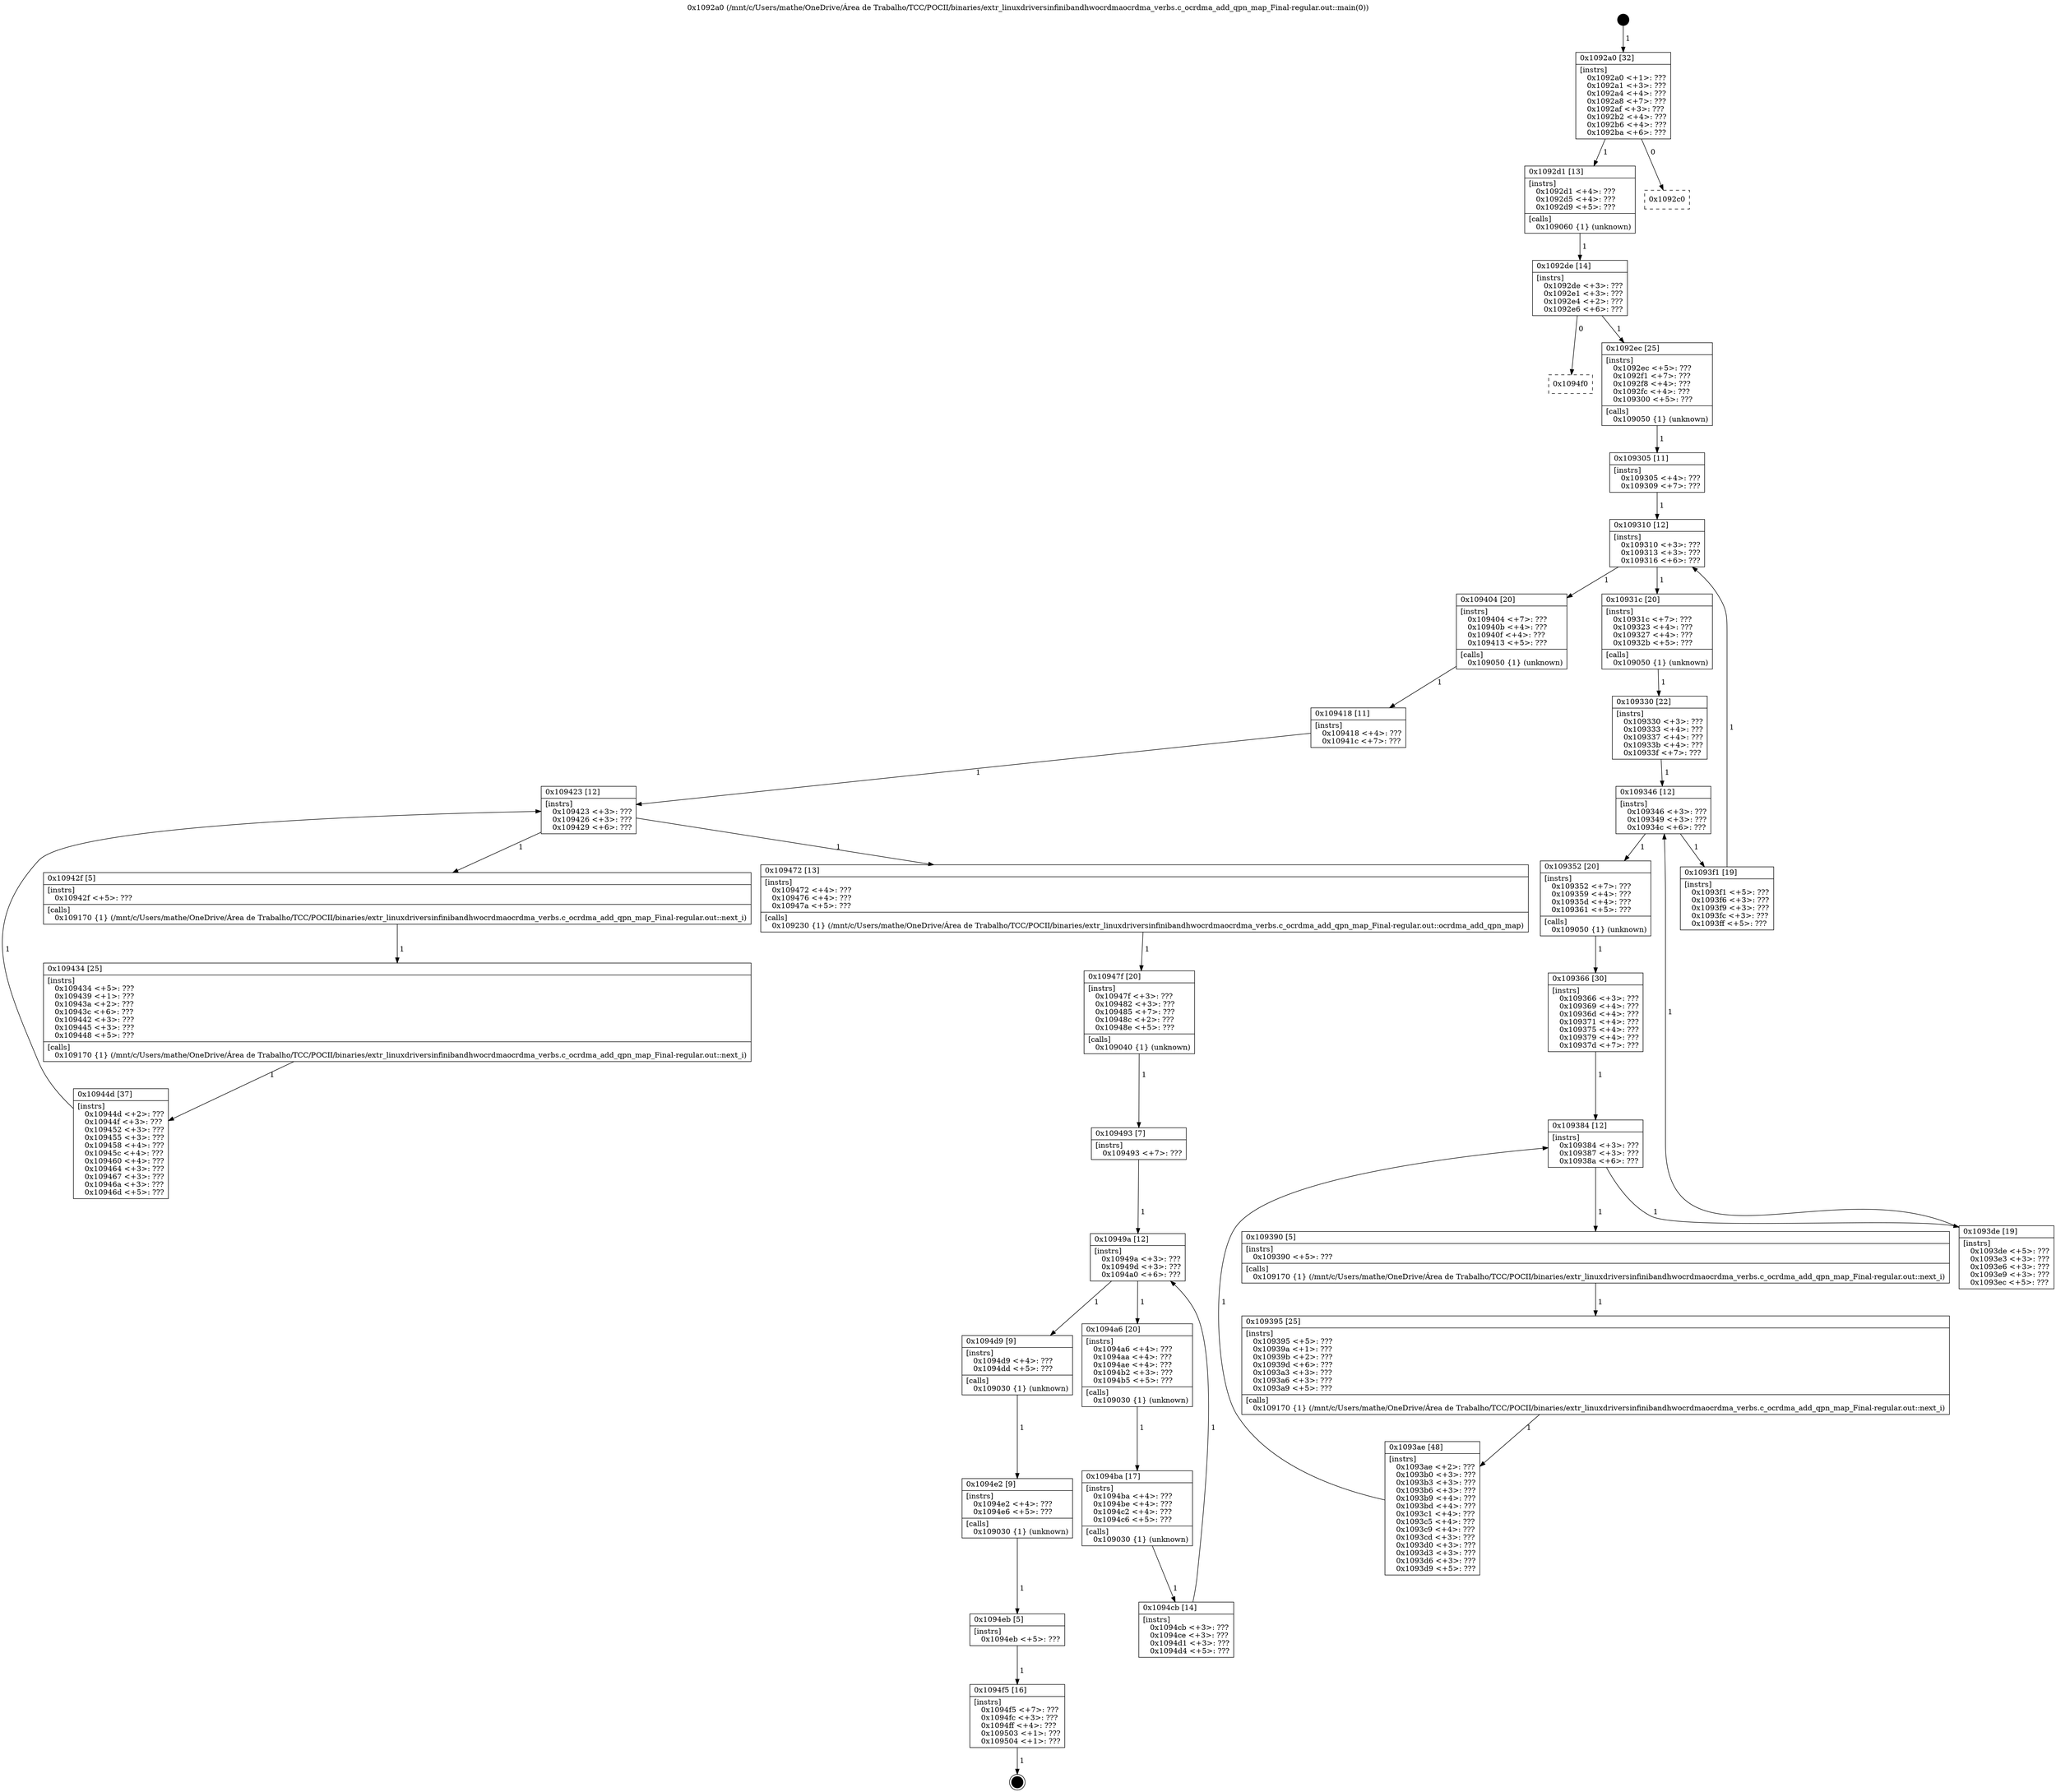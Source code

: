 digraph "0x1092a0" {
  label = "0x1092a0 (/mnt/c/Users/mathe/OneDrive/Área de Trabalho/TCC/POCII/binaries/extr_linuxdriversinfinibandhwocrdmaocrdma_verbs.c_ocrdma_add_qpn_map_Final-regular.out::main(0))"
  labelloc = "t"
  node[shape=record]

  Entry [label="",width=0.3,height=0.3,shape=circle,fillcolor=black,style=filled]
  "0x1092a0" [label="{
     0x1092a0 [32]\l
     | [instrs]\l
     &nbsp;&nbsp;0x1092a0 \<+1\>: ???\l
     &nbsp;&nbsp;0x1092a1 \<+3\>: ???\l
     &nbsp;&nbsp;0x1092a4 \<+4\>: ???\l
     &nbsp;&nbsp;0x1092a8 \<+7\>: ???\l
     &nbsp;&nbsp;0x1092af \<+3\>: ???\l
     &nbsp;&nbsp;0x1092b2 \<+4\>: ???\l
     &nbsp;&nbsp;0x1092b6 \<+4\>: ???\l
     &nbsp;&nbsp;0x1092ba \<+6\>: ???\l
  }"]
  "0x1092d1" [label="{
     0x1092d1 [13]\l
     | [instrs]\l
     &nbsp;&nbsp;0x1092d1 \<+4\>: ???\l
     &nbsp;&nbsp;0x1092d5 \<+4\>: ???\l
     &nbsp;&nbsp;0x1092d9 \<+5\>: ???\l
     | [calls]\l
     &nbsp;&nbsp;0x109060 \{1\} (unknown)\l
  }"]
  "0x1092c0" [label="{
     0x1092c0\l
  }", style=dashed]
  "0x1092de" [label="{
     0x1092de [14]\l
     | [instrs]\l
     &nbsp;&nbsp;0x1092de \<+3\>: ???\l
     &nbsp;&nbsp;0x1092e1 \<+3\>: ???\l
     &nbsp;&nbsp;0x1092e4 \<+2\>: ???\l
     &nbsp;&nbsp;0x1092e6 \<+6\>: ???\l
  }"]
  "0x1094f0" [label="{
     0x1094f0\l
  }", style=dashed]
  "0x1092ec" [label="{
     0x1092ec [25]\l
     | [instrs]\l
     &nbsp;&nbsp;0x1092ec \<+5\>: ???\l
     &nbsp;&nbsp;0x1092f1 \<+7\>: ???\l
     &nbsp;&nbsp;0x1092f8 \<+4\>: ???\l
     &nbsp;&nbsp;0x1092fc \<+4\>: ???\l
     &nbsp;&nbsp;0x109300 \<+5\>: ???\l
     | [calls]\l
     &nbsp;&nbsp;0x109050 \{1\} (unknown)\l
  }"]
  Exit [label="",width=0.3,height=0.3,shape=circle,fillcolor=black,style=filled,peripheries=2]
  "0x109310" [label="{
     0x109310 [12]\l
     | [instrs]\l
     &nbsp;&nbsp;0x109310 \<+3\>: ???\l
     &nbsp;&nbsp;0x109313 \<+3\>: ???\l
     &nbsp;&nbsp;0x109316 \<+6\>: ???\l
  }"]
  "0x109404" [label="{
     0x109404 [20]\l
     | [instrs]\l
     &nbsp;&nbsp;0x109404 \<+7\>: ???\l
     &nbsp;&nbsp;0x10940b \<+4\>: ???\l
     &nbsp;&nbsp;0x10940f \<+4\>: ???\l
     &nbsp;&nbsp;0x109413 \<+5\>: ???\l
     | [calls]\l
     &nbsp;&nbsp;0x109050 \{1\} (unknown)\l
  }"]
  "0x10931c" [label="{
     0x10931c [20]\l
     | [instrs]\l
     &nbsp;&nbsp;0x10931c \<+7\>: ???\l
     &nbsp;&nbsp;0x109323 \<+4\>: ???\l
     &nbsp;&nbsp;0x109327 \<+4\>: ???\l
     &nbsp;&nbsp;0x10932b \<+5\>: ???\l
     | [calls]\l
     &nbsp;&nbsp;0x109050 \{1\} (unknown)\l
  }"]
  "0x109346" [label="{
     0x109346 [12]\l
     | [instrs]\l
     &nbsp;&nbsp;0x109346 \<+3\>: ???\l
     &nbsp;&nbsp;0x109349 \<+3\>: ???\l
     &nbsp;&nbsp;0x10934c \<+6\>: ???\l
  }"]
  "0x1093f1" [label="{
     0x1093f1 [19]\l
     | [instrs]\l
     &nbsp;&nbsp;0x1093f1 \<+5\>: ???\l
     &nbsp;&nbsp;0x1093f6 \<+3\>: ???\l
     &nbsp;&nbsp;0x1093f9 \<+3\>: ???\l
     &nbsp;&nbsp;0x1093fc \<+3\>: ???\l
     &nbsp;&nbsp;0x1093ff \<+5\>: ???\l
  }"]
  "0x109352" [label="{
     0x109352 [20]\l
     | [instrs]\l
     &nbsp;&nbsp;0x109352 \<+7\>: ???\l
     &nbsp;&nbsp;0x109359 \<+4\>: ???\l
     &nbsp;&nbsp;0x10935d \<+4\>: ???\l
     &nbsp;&nbsp;0x109361 \<+5\>: ???\l
     | [calls]\l
     &nbsp;&nbsp;0x109050 \{1\} (unknown)\l
  }"]
  "0x109384" [label="{
     0x109384 [12]\l
     | [instrs]\l
     &nbsp;&nbsp;0x109384 \<+3\>: ???\l
     &nbsp;&nbsp;0x109387 \<+3\>: ???\l
     &nbsp;&nbsp;0x10938a \<+6\>: ???\l
  }"]
  "0x1093de" [label="{
     0x1093de [19]\l
     | [instrs]\l
     &nbsp;&nbsp;0x1093de \<+5\>: ???\l
     &nbsp;&nbsp;0x1093e3 \<+3\>: ???\l
     &nbsp;&nbsp;0x1093e6 \<+3\>: ???\l
     &nbsp;&nbsp;0x1093e9 \<+3\>: ???\l
     &nbsp;&nbsp;0x1093ec \<+5\>: ???\l
  }"]
  "0x109390" [label="{
     0x109390 [5]\l
     | [instrs]\l
     &nbsp;&nbsp;0x109390 \<+5\>: ???\l
     | [calls]\l
     &nbsp;&nbsp;0x109170 \{1\} (/mnt/c/Users/mathe/OneDrive/Área de Trabalho/TCC/POCII/binaries/extr_linuxdriversinfinibandhwocrdmaocrdma_verbs.c_ocrdma_add_qpn_map_Final-regular.out::next_i)\l
  }"]
  "0x109395" [label="{
     0x109395 [25]\l
     | [instrs]\l
     &nbsp;&nbsp;0x109395 \<+5\>: ???\l
     &nbsp;&nbsp;0x10939a \<+1\>: ???\l
     &nbsp;&nbsp;0x10939b \<+2\>: ???\l
     &nbsp;&nbsp;0x10939d \<+6\>: ???\l
     &nbsp;&nbsp;0x1093a3 \<+3\>: ???\l
     &nbsp;&nbsp;0x1093a6 \<+3\>: ???\l
     &nbsp;&nbsp;0x1093a9 \<+5\>: ???\l
     | [calls]\l
     &nbsp;&nbsp;0x109170 \{1\} (/mnt/c/Users/mathe/OneDrive/Área de Trabalho/TCC/POCII/binaries/extr_linuxdriversinfinibandhwocrdmaocrdma_verbs.c_ocrdma_add_qpn_map_Final-regular.out::next_i)\l
  }"]
  "0x1093ae" [label="{
     0x1093ae [48]\l
     | [instrs]\l
     &nbsp;&nbsp;0x1093ae \<+2\>: ???\l
     &nbsp;&nbsp;0x1093b0 \<+3\>: ???\l
     &nbsp;&nbsp;0x1093b3 \<+3\>: ???\l
     &nbsp;&nbsp;0x1093b6 \<+3\>: ???\l
     &nbsp;&nbsp;0x1093b9 \<+4\>: ???\l
     &nbsp;&nbsp;0x1093bd \<+4\>: ???\l
     &nbsp;&nbsp;0x1093c1 \<+4\>: ???\l
     &nbsp;&nbsp;0x1093c5 \<+4\>: ???\l
     &nbsp;&nbsp;0x1093c9 \<+4\>: ???\l
     &nbsp;&nbsp;0x1093cd \<+3\>: ???\l
     &nbsp;&nbsp;0x1093d0 \<+3\>: ???\l
     &nbsp;&nbsp;0x1093d3 \<+3\>: ???\l
     &nbsp;&nbsp;0x1093d6 \<+3\>: ???\l
     &nbsp;&nbsp;0x1093d9 \<+5\>: ???\l
  }"]
  "0x109366" [label="{
     0x109366 [30]\l
     | [instrs]\l
     &nbsp;&nbsp;0x109366 \<+3\>: ???\l
     &nbsp;&nbsp;0x109369 \<+4\>: ???\l
     &nbsp;&nbsp;0x10936d \<+4\>: ???\l
     &nbsp;&nbsp;0x109371 \<+4\>: ???\l
     &nbsp;&nbsp;0x109375 \<+4\>: ???\l
     &nbsp;&nbsp;0x109379 \<+4\>: ???\l
     &nbsp;&nbsp;0x10937d \<+7\>: ???\l
  }"]
  "0x1094f5" [label="{
     0x1094f5 [16]\l
     | [instrs]\l
     &nbsp;&nbsp;0x1094f5 \<+7\>: ???\l
     &nbsp;&nbsp;0x1094fc \<+3\>: ???\l
     &nbsp;&nbsp;0x1094ff \<+4\>: ???\l
     &nbsp;&nbsp;0x109503 \<+1\>: ???\l
     &nbsp;&nbsp;0x109504 \<+1\>: ???\l
  }"]
  "0x109330" [label="{
     0x109330 [22]\l
     | [instrs]\l
     &nbsp;&nbsp;0x109330 \<+3\>: ???\l
     &nbsp;&nbsp;0x109333 \<+4\>: ???\l
     &nbsp;&nbsp;0x109337 \<+4\>: ???\l
     &nbsp;&nbsp;0x10933b \<+4\>: ???\l
     &nbsp;&nbsp;0x10933f \<+7\>: ???\l
  }"]
  "0x1094eb" [label="{
     0x1094eb [5]\l
     | [instrs]\l
     &nbsp;&nbsp;0x1094eb \<+5\>: ???\l
  }"]
  "0x109305" [label="{
     0x109305 [11]\l
     | [instrs]\l
     &nbsp;&nbsp;0x109305 \<+4\>: ???\l
     &nbsp;&nbsp;0x109309 \<+7\>: ???\l
  }"]
  "0x109423" [label="{
     0x109423 [12]\l
     | [instrs]\l
     &nbsp;&nbsp;0x109423 \<+3\>: ???\l
     &nbsp;&nbsp;0x109426 \<+3\>: ???\l
     &nbsp;&nbsp;0x109429 \<+6\>: ???\l
  }"]
  "0x109472" [label="{
     0x109472 [13]\l
     | [instrs]\l
     &nbsp;&nbsp;0x109472 \<+4\>: ???\l
     &nbsp;&nbsp;0x109476 \<+4\>: ???\l
     &nbsp;&nbsp;0x10947a \<+5\>: ???\l
     | [calls]\l
     &nbsp;&nbsp;0x109230 \{1\} (/mnt/c/Users/mathe/OneDrive/Área de Trabalho/TCC/POCII/binaries/extr_linuxdriversinfinibandhwocrdmaocrdma_verbs.c_ocrdma_add_qpn_map_Final-regular.out::ocrdma_add_qpn_map)\l
  }"]
  "0x10942f" [label="{
     0x10942f [5]\l
     | [instrs]\l
     &nbsp;&nbsp;0x10942f \<+5\>: ???\l
     | [calls]\l
     &nbsp;&nbsp;0x109170 \{1\} (/mnt/c/Users/mathe/OneDrive/Área de Trabalho/TCC/POCII/binaries/extr_linuxdriversinfinibandhwocrdmaocrdma_verbs.c_ocrdma_add_qpn_map_Final-regular.out::next_i)\l
  }"]
  "0x109434" [label="{
     0x109434 [25]\l
     | [instrs]\l
     &nbsp;&nbsp;0x109434 \<+5\>: ???\l
     &nbsp;&nbsp;0x109439 \<+1\>: ???\l
     &nbsp;&nbsp;0x10943a \<+2\>: ???\l
     &nbsp;&nbsp;0x10943c \<+6\>: ???\l
     &nbsp;&nbsp;0x109442 \<+3\>: ???\l
     &nbsp;&nbsp;0x109445 \<+3\>: ???\l
     &nbsp;&nbsp;0x109448 \<+5\>: ???\l
     | [calls]\l
     &nbsp;&nbsp;0x109170 \{1\} (/mnt/c/Users/mathe/OneDrive/Área de Trabalho/TCC/POCII/binaries/extr_linuxdriversinfinibandhwocrdmaocrdma_verbs.c_ocrdma_add_qpn_map_Final-regular.out::next_i)\l
  }"]
  "0x10944d" [label="{
     0x10944d [37]\l
     | [instrs]\l
     &nbsp;&nbsp;0x10944d \<+2\>: ???\l
     &nbsp;&nbsp;0x10944f \<+3\>: ???\l
     &nbsp;&nbsp;0x109452 \<+3\>: ???\l
     &nbsp;&nbsp;0x109455 \<+3\>: ???\l
     &nbsp;&nbsp;0x109458 \<+4\>: ???\l
     &nbsp;&nbsp;0x10945c \<+4\>: ???\l
     &nbsp;&nbsp;0x109460 \<+4\>: ???\l
     &nbsp;&nbsp;0x109464 \<+3\>: ???\l
     &nbsp;&nbsp;0x109467 \<+3\>: ???\l
     &nbsp;&nbsp;0x10946a \<+3\>: ???\l
     &nbsp;&nbsp;0x10946d \<+5\>: ???\l
  }"]
  "0x109418" [label="{
     0x109418 [11]\l
     | [instrs]\l
     &nbsp;&nbsp;0x109418 \<+4\>: ???\l
     &nbsp;&nbsp;0x10941c \<+7\>: ???\l
  }"]
  "0x10947f" [label="{
     0x10947f [20]\l
     | [instrs]\l
     &nbsp;&nbsp;0x10947f \<+3\>: ???\l
     &nbsp;&nbsp;0x109482 \<+3\>: ???\l
     &nbsp;&nbsp;0x109485 \<+7\>: ???\l
     &nbsp;&nbsp;0x10948c \<+2\>: ???\l
     &nbsp;&nbsp;0x10948e \<+5\>: ???\l
     | [calls]\l
     &nbsp;&nbsp;0x109040 \{1\} (unknown)\l
  }"]
  "0x10949a" [label="{
     0x10949a [12]\l
     | [instrs]\l
     &nbsp;&nbsp;0x10949a \<+3\>: ???\l
     &nbsp;&nbsp;0x10949d \<+3\>: ???\l
     &nbsp;&nbsp;0x1094a0 \<+6\>: ???\l
  }"]
  "0x1094d9" [label="{
     0x1094d9 [9]\l
     | [instrs]\l
     &nbsp;&nbsp;0x1094d9 \<+4\>: ???\l
     &nbsp;&nbsp;0x1094dd \<+5\>: ???\l
     | [calls]\l
     &nbsp;&nbsp;0x109030 \{1\} (unknown)\l
  }"]
  "0x1094a6" [label="{
     0x1094a6 [20]\l
     | [instrs]\l
     &nbsp;&nbsp;0x1094a6 \<+4\>: ???\l
     &nbsp;&nbsp;0x1094aa \<+4\>: ???\l
     &nbsp;&nbsp;0x1094ae \<+4\>: ???\l
     &nbsp;&nbsp;0x1094b2 \<+3\>: ???\l
     &nbsp;&nbsp;0x1094b5 \<+5\>: ???\l
     | [calls]\l
     &nbsp;&nbsp;0x109030 \{1\} (unknown)\l
  }"]
  "0x1094ba" [label="{
     0x1094ba [17]\l
     | [instrs]\l
     &nbsp;&nbsp;0x1094ba \<+4\>: ???\l
     &nbsp;&nbsp;0x1094be \<+4\>: ???\l
     &nbsp;&nbsp;0x1094c2 \<+4\>: ???\l
     &nbsp;&nbsp;0x1094c6 \<+5\>: ???\l
     | [calls]\l
     &nbsp;&nbsp;0x109030 \{1\} (unknown)\l
  }"]
  "0x1094cb" [label="{
     0x1094cb [14]\l
     | [instrs]\l
     &nbsp;&nbsp;0x1094cb \<+3\>: ???\l
     &nbsp;&nbsp;0x1094ce \<+3\>: ???\l
     &nbsp;&nbsp;0x1094d1 \<+3\>: ???\l
     &nbsp;&nbsp;0x1094d4 \<+5\>: ???\l
  }"]
  "0x109493" [label="{
     0x109493 [7]\l
     | [instrs]\l
     &nbsp;&nbsp;0x109493 \<+7\>: ???\l
  }"]
  "0x1094e2" [label="{
     0x1094e2 [9]\l
     | [instrs]\l
     &nbsp;&nbsp;0x1094e2 \<+4\>: ???\l
     &nbsp;&nbsp;0x1094e6 \<+5\>: ???\l
     | [calls]\l
     &nbsp;&nbsp;0x109030 \{1\} (unknown)\l
  }"]
  Entry -> "0x1092a0" [label=" 1"]
  "0x1092a0" -> "0x1092d1" [label=" 1"]
  "0x1092a0" -> "0x1092c0" [label=" 0"]
  "0x1092d1" -> "0x1092de" [label=" 1"]
  "0x1092de" -> "0x1094f0" [label=" 0"]
  "0x1092de" -> "0x1092ec" [label=" 1"]
  "0x1094f5" -> Exit [label=" 1"]
  "0x1092ec" -> "0x109305" [label=" 1"]
  "0x109310" -> "0x109404" [label=" 1"]
  "0x109310" -> "0x10931c" [label=" 1"]
  "0x10931c" -> "0x109330" [label=" 1"]
  "0x109346" -> "0x1093f1" [label=" 1"]
  "0x109346" -> "0x109352" [label=" 1"]
  "0x109352" -> "0x109366" [label=" 1"]
  "0x109384" -> "0x1093de" [label=" 1"]
  "0x109384" -> "0x109390" [label=" 1"]
  "0x109390" -> "0x109395" [label=" 1"]
  "0x109395" -> "0x1093ae" [label=" 1"]
  "0x109366" -> "0x109384" [label=" 1"]
  "0x1093ae" -> "0x109384" [label=" 1"]
  "0x1094eb" -> "0x1094f5" [label=" 1"]
  "0x109330" -> "0x109346" [label=" 1"]
  "0x1093de" -> "0x109346" [label=" 1"]
  "0x1094e2" -> "0x1094eb" [label=" 1"]
  "0x109305" -> "0x109310" [label=" 1"]
  "0x1093f1" -> "0x109310" [label=" 1"]
  "0x109404" -> "0x109418" [label=" 1"]
  "0x109423" -> "0x109472" [label=" 1"]
  "0x109423" -> "0x10942f" [label=" 1"]
  "0x10942f" -> "0x109434" [label=" 1"]
  "0x109434" -> "0x10944d" [label=" 1"]
  "0x109418" -> "0x109423" [label=" 1"]
  "0x10944d" -> "0x109423" [label=" 1"]
  "0x109472" -> "0x10947f" [label=" 1"]
  "0x10947f" -> "0x109493" [label=" 1"]
  "0x10949a" -> "0x1094d9" [label=" 1"]
  "0x10949a" -> "0x1094a6" [label=" 1"]
  "0x1094a6" -> "0x1094ba" [label=" 1"]
  "0x1094ba" -> "0x1094cb" [label=" 1"]
  "0x109493" -> "0x10949a" [label=" 1"]
  "0x1094cb" -> "0x10949a" [label=" 1"]
  "0x1094d9" -> "0x1094e2" [label=" 1"]
}

